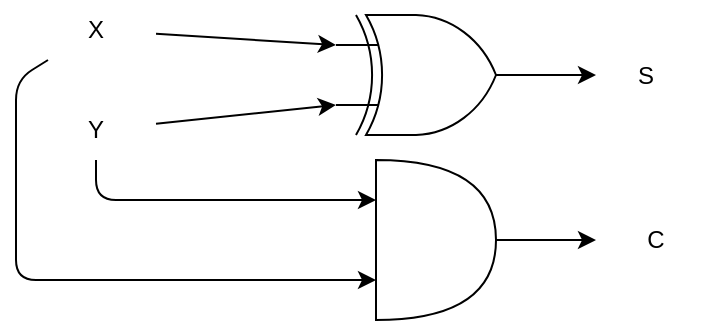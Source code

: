 <mxfile>
    <diagram id="9FIaGKdeBZGY1hb3kfHb" name="ページ1">
        <mxGraphModel dx="561" dy="382" grid="1" gridSize="10" guides="1" tooltips="1" connect="1" arrows="1" fold="1" page="1" pageScale="1" pageWidth="827" pageHeight="1169" math="0" shadow="0">
            <root>
                <mxCell id="0"/>
                <mxCell id="1" parent="0"/>
                <mxCell id="8" value="" style="edgeStyle=none;html=1;entryX=0;entryY=0.25;entryDx=0;entryDy=0;entryPerimeter=0;" parent="1" source="6" target="24" edge="1">
                    <mxGeometry relative="1" as="geometry">
                        <mxPoint x="250" y="140" as="targetPoint"/>
                    </mxGeometry>
                </mxCell>
                <mxCell id="21" style="edgeStyle=none;html=1;entryX=0;entryY=0.75;entryDx=0;entryDy=0;entryPerimeter=0;" parent="1" source="6" target="16" edge="1">
                    <mxGeometry relative="1" as="geometry">
                        <Array as="points">
                            <mxPoint x="80" y="160"/>
                            <mxPoint x="80" y="260"/>
                        </Array>
                        <mxPoint x="260.5" y="410" as="targetPoint"/>
                    </mxGeometry>
                </mxCell>
                <mxCell id="6" value="X" style="text;html=1;strokeColor=none;fillColor=none;align=center;verticalAlign=middle;whiteSpace=wrap;rounded=0;" parent="1" vertex="1">
                    <mxGeometry x="90" y="120" width="60" height="30" as="geometry"/>
                </mxCell>
                <mxCell id="9" value="" style="edgeStyle=none;html=1;entryX=0;entryY=0.75;entryDx=0;entryDy=0;entryPerimeter=0;" parent="1" source="7" target="24" edge="1">
                    <mxGeometry relative="1" as="geometry">
                        <mxPoint x="250" y="180" as="targetPoint"/>
                    </mxGeometry>
                </mxCell>
                <mxCell id="20" style="edgeStyle=none;html=1;entryX=0;entryY=0.25;entryDx=0;entryDy=0;entryPerimeter=0;" parent="1" source="7" target="16" edge="1">
                    <mxGeometry relative="1" as="geometry">
                        <Array as="points">
                            <mxPoint x="120" y="220"/>
                        </Array>
                        <mxPoint x="260.5" y="370" as="targetPoint"/>
                    </mxGeometry>
                </mxCell>
                <mxCell id="7" value="Y" style="text;html=1;strokeColor=none;fillColor=none;align=center;verticalAlign=middle;whiteSpace=wrap;rounded=0;" parent="1" vertex="1">
                    <mxGeometry x="90" y="170" width="60" height="30" as="geometry"/>
                </mxCell>
                <mxCell id="10" value="S" style="text;html=1;strokeColor=none;fillColor=none;align=center;verticalAlign=middle;whiteSpace=wrap;rounded=0;" parent="1" vertex="1">
                    <mxGeometry x="370" y="145" width="50" height="25" as="geometry"/>
                </mxCell>
                <mxCell id="23" value="" style="edgeStyle=none;html=1;" parent="1" source="16" target="22" edge="1">
                    <mxGeometry relative="1" as="geometry"/>
                </mxCell>
                <mxCell id="16" value="" style="shape=or;whiteSpace=wrap;html=1;" parent="1" vertex="1">
                    <mxGeometry x="260" y="200" width="60" height="80" as="geometry"/>
                </mxCell>
                <mxCell id="22" value="C" style="text;html=1;strokeColor=none;fillColor=none;align=center;verticalAlign=middle;whiteSpace=wrap;rounded=0;" parent="1" vertex="1">
                    <mxGeometry x="370" y="225" width="60" height="30" as="geometry"/>
                </mxCell>
                <mxCell id="25" value="" style="edgeStyle=none;html=1;" edge="1" parent="1" source="24" target="10">
                    <mxGeometry relative="1" as="geometry"/>
                </mxCell>
                <mxCell id="24" value="" style="verticalLabelPosition=bottom;shadow=0;dashed=0;align=center;html=1;verticalAlign=top;shape=mxgraph.electrical.logic_gates.logic_gate;operation=xor;" vertex="1" parent="1">
                    <mxGeometry x="240" y="127.5" width="100" height="60" as="geometry"/>
                </mxCell>
            </root>
        </mxGraphModel>
    </diagram>
</mxfile>